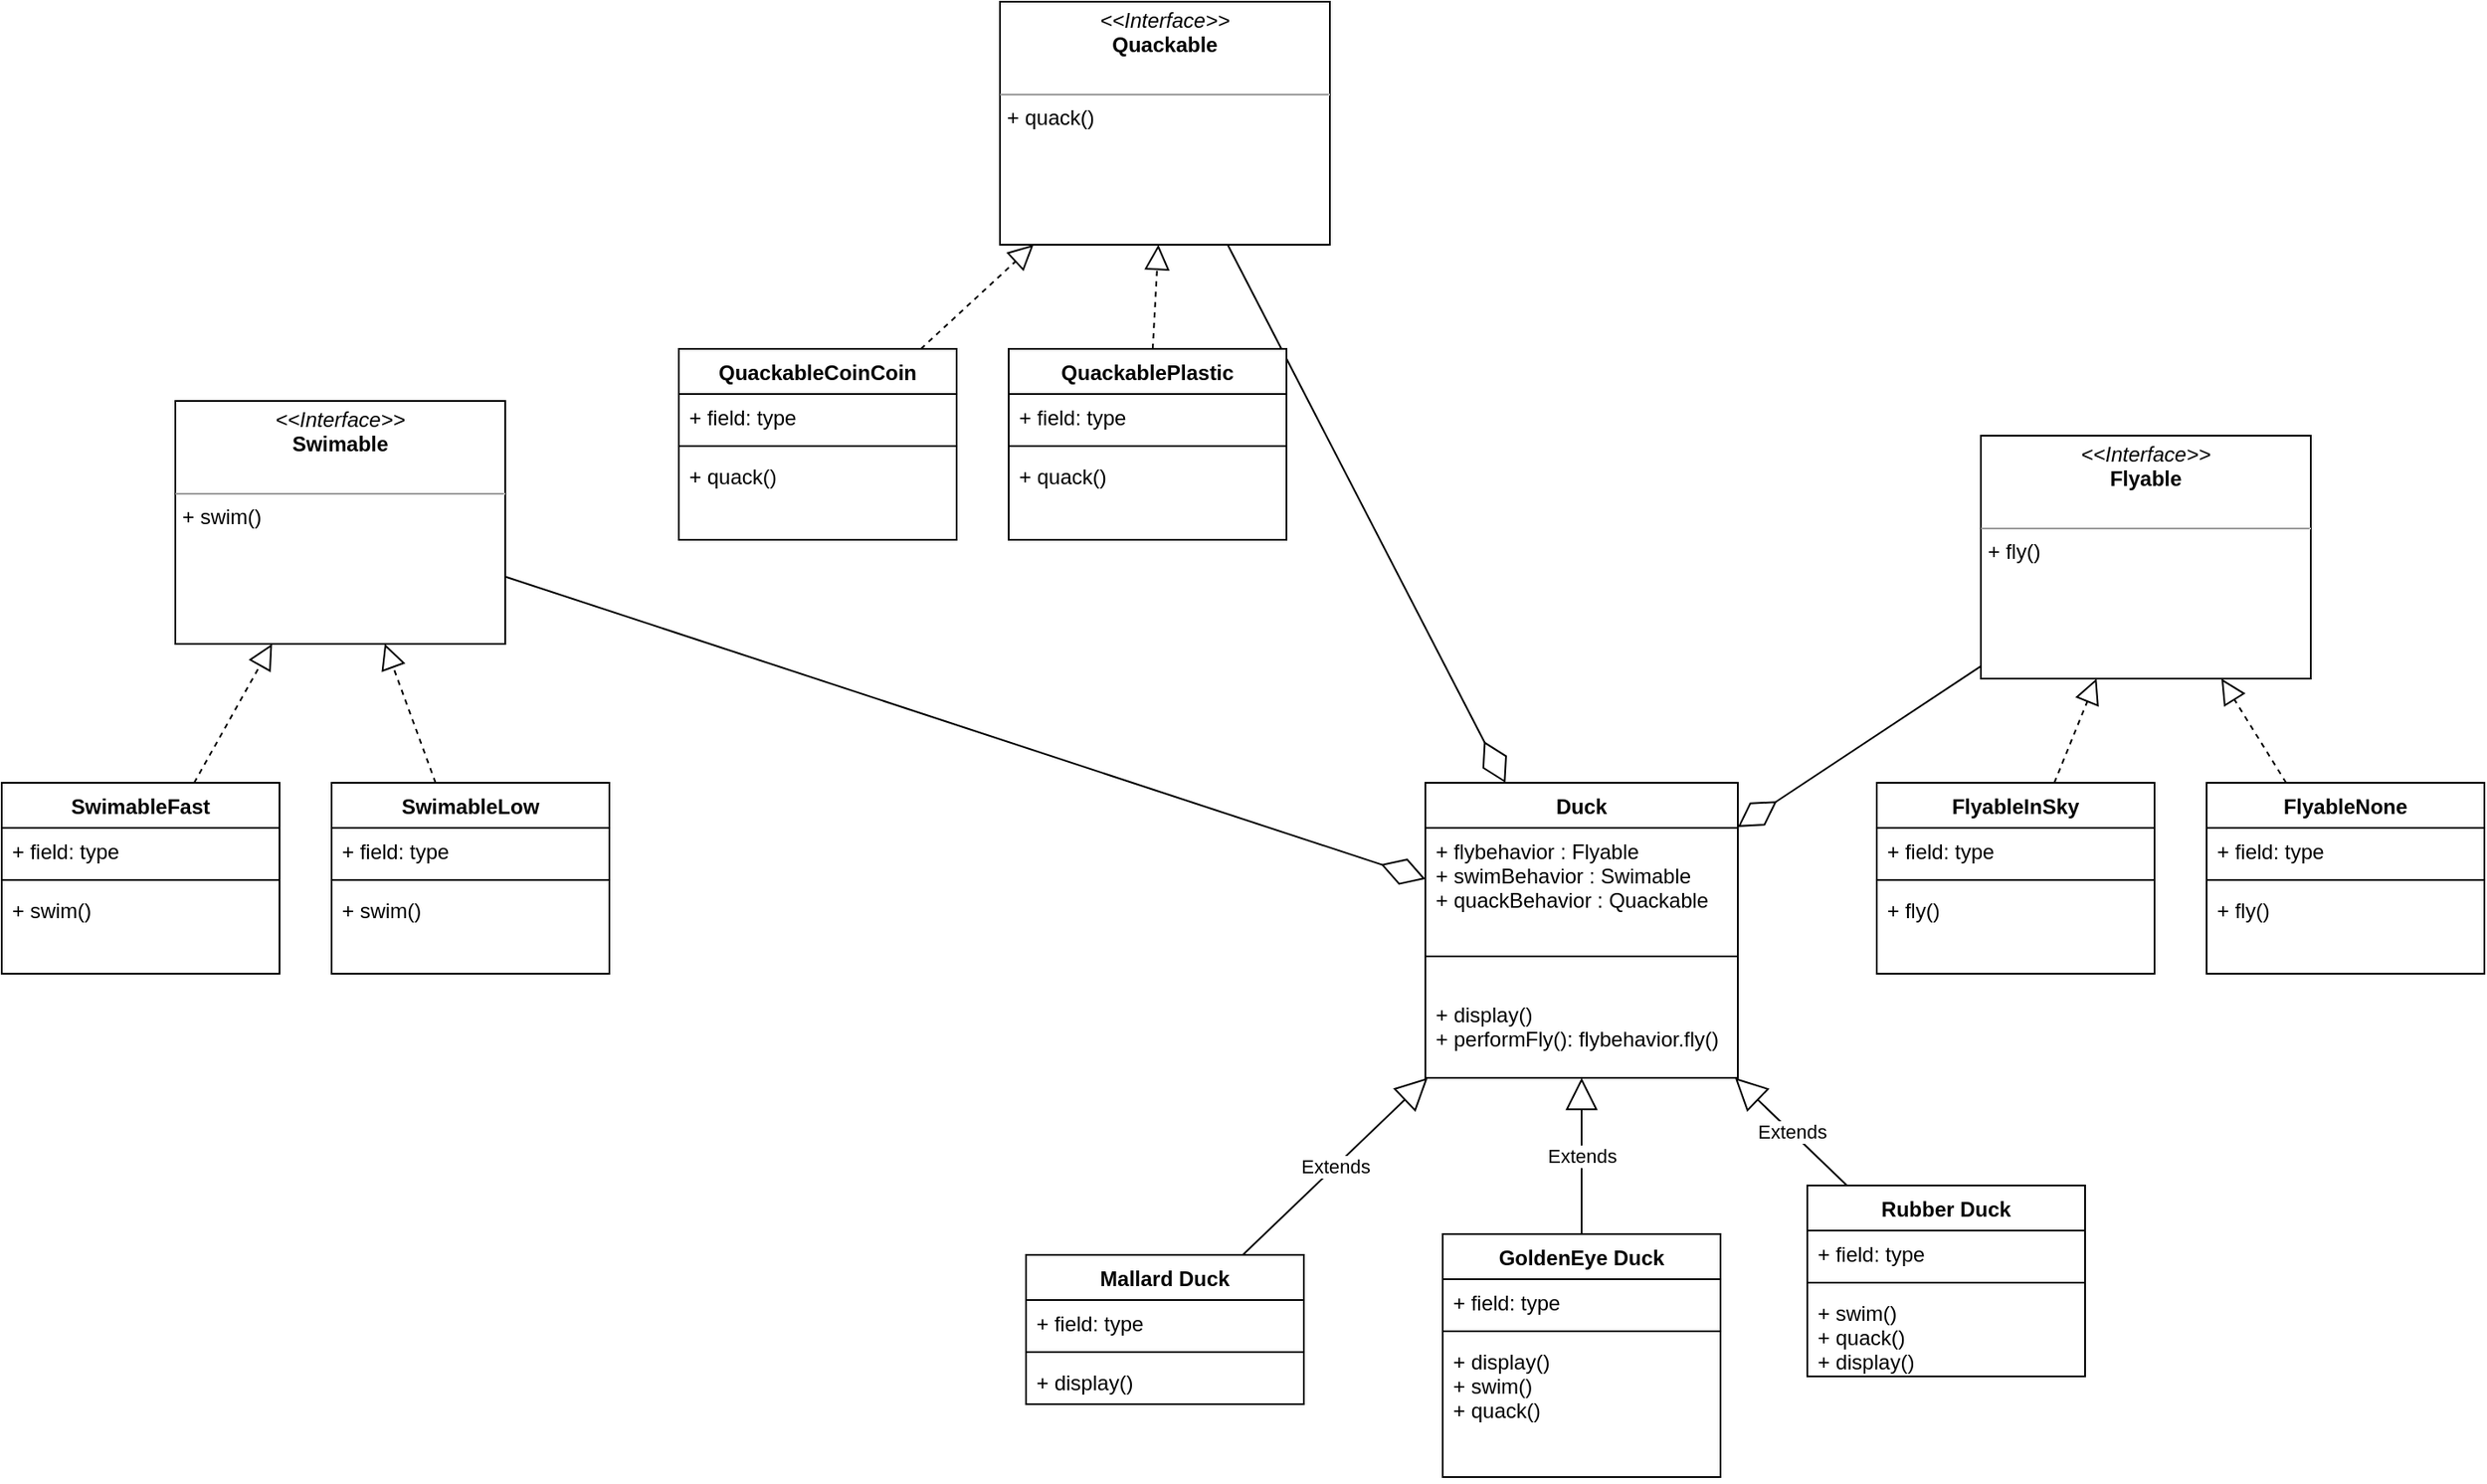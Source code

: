 <mxfile>
    <diagram id="b56FhtIz4hRtN4RqoFtY" name="Page-1">
        <mxGraphModel dx="1413" dy="1354" grid="1" gridSize="10" guides="1" tooltips="1" connect="1" arrows="1" fold="1" page="1" pageScale="1" pageWidth="850" pageHeight="1100" math="0" shadow="0">
            <root>
                <mxCell id="0"/>
                <mxCell id="1" parent="0"/>
                <mxCell id="19" value="Extends" style="endArrow=block;endSize=16;endFill=0;html=1;" parent="1" source="22" target="56" edge="1">
                    <mxGeometry width="160" relative="1" as="geometry">
                        <mxPoint x="340.789" y="210" as="sourcePoint"/>
                        <mxPoint x="364.369" y="166" as="targetPoint"/>
                    </mxGeometry>
                </mxCell>
                <mxCell id="20" value="Extends" style="endArrow=block;endSize=16;endFill=0;html=1;" parent="1" source="26" target="56" edge="1">
                    <mxGeometry width="160" relative="1" as="geometry">
                        <mxPoint x="574.259" y="210" as="sourcePoint"/>
                        <mxPoint x="443.08" y="166" as="targetPoint"/>
                    </mxGeometry>
                </mxCell>
                <mxCell id="22" value="Mallard Duck" style="swimlane;fontStyle=1;align=center;verticalAlign=top;childLayout=stackLayout;horizontal=1;startSize=26;horizontalStack=0;resizeParent=1;resizeParentMax=0;resizeLast=0;collapsible=1;marginBottom=0;" parent="1" vertex="1">
                    <mxGeometry x="130" y="272" width="160" height="86" as="geometry"/>
                </mxCell>
                <mxCell id="23" value="+ field: type" style="text;strokeColor=none;fillColor=none;align=left;verticalAlign=top;spacingLeft=4;spacingRight=4;overflow=hidden;rotatable=0;points=[[0,0.5],[1,0.5]];portConstraint=eastwest;" parent="22" vertex="1">
                    <mxGeometry y="26" width="160" height="26" as="geometry"/>
                </mxCell>
                <mxCell id="24" value="" style="line;strokeWidth=1;fillColor=none;align=left;verticalAlign=middle;spacingTop=-1;spacingLeft=3;spacingRight=3;rotatable=0;labelPosition=right;points=[];portConstraint=eastwest;strokeColor=inherit;" parent="22" vertex="1">
                    <mxGeometry y="52" width="160" height="8" as="geometry"/>
                </mxCell>
                <mxCell id="25" value="+ display()" style="text;strokeColor=none;fillColor=none;align=left;verticalAlign=top;spacingLeft=4;spacingRight=4;overflow=hidden;rotatable=0;points=[[0,0.5],[1,0.5]];portConstraint=eastwest;" parent="22" vertex="1">
                    <mxGeometry y="60" width="160" height="26" as="geometry"/>
                </mxCell>
                <mxCell id="26" value="GoldenEye Duck" style="swimlane;fontStyle=1;align=center;verticalAlign=top;childLayout=stackLayout;horizontal=1;startSize=26;horizontalStack=0;resizeParent=1;resizeParentMax=0;resizeLast=0;collapsible=1;marginBottom=0;" parent="1" vertex="1">
                    <mxGeometry x="370" y="260" width="160" height="140" as="geometry"/>
                </mxCell>
                <mxCell id="27" value="+ field: type" style="text;strokeColor=none;fillColor=none;align=left;verticalAlign=top;spacingLeft=4;spacingRight=4;overflow=hidden;rotatable=0;points=[[0,0.5],[1,0.5]];portConstraint=eastwest;" parent="26" vertex="1">
                    <mxGeometry y="26" width="160" height="26" as="geometry"/>
                </mxCell>
                <mxCell id="28" value="" style="line;strokeWidth=1;fillColor=none;align=left;verticalAlign=middle;spacingTop=-1;spacingLeft=3;spacingRight=3;rotatable=0;labelPosition=right;points=[];portConstraint=eastwest;strokeColor=inherit;" parent="26" vertex="1">
                    <mxGeometry y="52" width="160" height="8" as="geometry"/>
                </mxCell>
                <mxCell id="29" value="+ display()&#10;+ swim()&#10;+ quack()&#10;" style="text;strokeColor=none;fillColor=none;align=left;verticalAlign=top;spacingLeft=4;spacingRight=4;overflow=hidden;rotatable=0;points=[[0,0.5],[1,0.5]];portConstraint=eastwest;" parent="26" vertex="1">
                    <mxGeometry y="60" width="160" height="80" as="geometry"/>
                </mxCell>
                <mxCell id="30" value="Rubber Duck" style="swimlane;fontStyle=1;align=center;verticalAlign=top;childLayout=stackLayout;horizontal=1;startSize=26;horizontalStack=0;resizeParent=1;resizeParentMax=0;resizeLast=0;collapsible=1;marginBottom=0;" parent="1" vertex="1">
                    <mxGeometry x="580" y="232" width="160" height="110" as="geometry"/>
                </mxCell>
                <mxCell id="31" value="+ field: type" style="text;strokeColor=none;fillColor=none;align=left;verticalAlign=top;spacingLeft=4;spacingRight=4;overflow=hidden;rotatable=0;points=[[0,0.5],[1,0.5]];portConstraint=eastwest;" parent="30" vertex="1">
                    <mxGeometry y="26" width="160" height="26" as="geometry"/>
                </mxCell>
                <mxCell id="32" value="" style="line;strokeWidth=1;fillColor=none;align=left;verticalAlign=middle;spacingTop=-1;spacingLeft=3;spacingRight=3;rotatable=0;labelPosition=right;points=[];portConstraint=eastwest;strokeColor=inherit;" parent="30" vertex="1">
                    <mxGeometry y="52" width="160" height="8" as="geometry"/>
                </mxCell>
                <mxCell id="33" value="+ swim()&#10;+ quack()&#10;+ display()" style="text;strokeColor=none;fillColor=none;align=left;verticalAlign=top;spacingLeft=4;spacingRight=4;overflow=hidden;rotatable=0;points=[[0,0.5],[1,0.5]];portConstraint=eastwest;" parent="30" vertex="1">
                    <mxGeometry y="60" width="160" height="50" as="geometry"/>
                </mxCell>
                <mxCell id="34" value="Extends" style="endArrow=block;endSize=16;endFill=0;html=1;" parent="1" source="30" target="56" edge="1">
                    <mxGeometry width="160" relative="1" as="geometry">
                        <mxPoint x="479.524" y="240" as="sourcePoint"/>
                        <mxPoint x="492.579" y="166" as="targetPoint"/>
                    </mxGeometry>
                </mxCell>
                <mxCell id="35" value="&lt;p style=&quot;margin:0px;margin-top:4px;text-align:center;&quot;&gt;&lt;i&gt;&amp;lt;&amp;lt;Interface&amp;gt;&amp;gt;&lt;/i&gt;&lt;br&gt;&lt;b&gt;Flyable&lt;/b&gt;&lt;/p&gt;&lt;p style=&quot;margin:0px;margin-left:4px;&quot;&gt;&lt;br&gt;&lt;/p&gt;&lt;hr size=&quot;1&quot;&gt;&lt;p style=&quot;margin:0px;margin-left:4px;&quot;&gt;+ fly()&lt;/p&gt;" style="verticalAlign=top;align=left;overflow=fill;fontSize=12;fontFamily=Helvetica;html=1;" parent="1" vertex="1">
                    <mxGeometry x="680" y="-200" width="190" height="140" as="geometry"/>
                </mxCell>
                <mxCell id="36" value="&lt;p style=&quot;margin:0px;margin-top:4px;text-align:center;&quot;&gt;&lt;i&gt;&amp;lt;&amp;lt;Interface&amp;gt;&amp;gt;&lt;/i&gt;&lt;br&gt;&lt;b&gt;Quackable&lt;/b&gt;&lt;/p&gt;&lt;p style=&quot;margin:0px;margin-left:4px;&quot;&gt;&lt;br&gt;&lt;/p&gt;&lt;hr size=&quot;1&quot;&gt;&lt;p style=&quot;margin:0px;margin-left:4px;&quot;&gt;+ quack()&lt;/p&gt;" style="verticalAlign=top;align=left;overflow=fill;fontSize=12;fontFamily=Helvetica;html=1;" parent="1" vertex="1">
                    <mxGeometry x="115" y="-450" width="190" height="140" as="geometry"/>
                </mxCell>
                <mxCell id="37" value="&lt;p style=&quot;margin:0px;margin-top:4px;text-align:center;&quot;&gt;&lt;i&gt;&amp;lt;&amp;lt;Interface&amp;gt;&amp;gt;&lt;/i&gt;&lt;br&gt;&lt;b&gt;Swimable&lt;/b&gt;&lt;/p&gt;&lt;p style=&quot;margin:0px;margin-left:4px;&quot;&gt;&lt;br&gt;&lt;/p&gt;&lt;hr size=&quot;1&quot;&gt;&lt;p style=&quot;margin:0px;margin-left:4px;&quot;&gt;+ swim()&lt;/p&gt;" style="verticalAlign=top;align=left;overflow=fill;fontSize=12;fontFamily=Helvetica;html=1;" parent="1" vertex="1">
                    <mxGeometry x="-360" y="-220" width="190" height="140" as="geometry"/>
                </mxCell>
                <mxCell id="46" value="FlyableInSky" style="swimlane;fontStyle=1;align=center;verticalAlign=top;childLayout=stackLayout;horizontal=1;startSize=26;horizontalStack=0;resizeParent=1;resizeParentMax=0;resizeLast=0;collapsible=1;marginBottom=0;" vertex="1" parent="1">
                    <mxGeometry x="620" width="160" height="110" as="geometry"/>
                </mxCell>
                <mxCell id="47" value="+ field: type" style="text;strokeColor=none;fillColor=none;align=left;verticalAlign=top;spacingLeft=4;spacingRight=4;overflow=hidden;rotatable=0;points=[[0,0.5],[1,0.5]];portConstraint=eastwest;" vertex="1" parent="46">
                    <mxGeometry y="26" width="160" height="26" as="geometry"/>
                </mxCell>
                <mxCell id="48" value="" style="line;strokeWidth=1;fillColor=none;align=left;verticalAlign=middle;spacingTop=-1;spacingLeft=3;spacingRight=3;rotatable=0;labelPosition=right;points=[];portConstraint=eastwest;strokeColor=inherit;" vertex="1" parent="46">
                    <mxGeometry y="52" width="160" height="8" as="geometry"/>
                </mxCell>
                <mxCell id="49" value="+ fly()" style="text;strokeColor=none;fillColor=none;align=left;verticalAlign=top;spacingLeft=4;spacingRight=4;overflow=hidden;rotatable=0;points=[[0,0.5],[1,0.5]];portConstraint=eastwest;" vertex="1" parent="46">
                    <mxGeometry y="60" width="160" height="50" as="geometry"/>
                </mxCell>
                <mxCell id="50" value="FlyableNone" style="swimlane;fontStyle=1;align=center;verticalAlign=top;childLayout=stackLayout;horizontal=1;startSize=26;horizontalStack=0;resizeParent=1;resizeParentMax=0;resizeLast=0;collapsible=1;marginBottom=0;" vertex="1" parent="1">
                    <mxGeometry x="810" width="160" height="110" as="geometry"/>
                </mxCell>
                <mxCell id="51" value="+ field: type" style="text;strokeColor=none;fillColor=none;align=left;verticalAlign=top;spacingLeft=4;spacingRight=4;overflow=hidden;rotatable=0;points=[[0,0.5],[1,0.5]];portConstraint=eastwest;" vertex="1" parent="50">
                    <mxGeometry y="26" width="160" height="26" as="geometry"/>
                </mxCell>
                <mxCell id="52" value="" style="line;strokeWidth=1;fillColor=none;align=left;verticalAlign=middle;spacingTop=-1;spacingLeft=3;spacingRight=3;rotatable=0;labelPosition=right;points=[];portConstraint=eastwest;strokeColor=inherit;" vertex="1" parent="50">
                    <mxGeometry y="52" width="160" height="8" as="geometry"/>
                </mxCell>
                <mxCell id="53" value="+ fly()" style="text;strokeColor=none;fillColor=none;align=left;verticalAlign=top;spacingLeft=4;spacingRight=4;overflow=hidden;rotatable=0;points=[[0,0.5],[1,0.5]];portConstraint=eastwest;" vertex="1" parent="50">
                    <mxGeometry y="60" width="160" height="50" as="geometry"/>
                </mxCell>
                <mxCell id="54" value="" style="endArrow=block;dashed=1;endFill=0;endSize=12;html=1;" edge="1" parent="1" source="46" target="35">
                    <mxGeometry width="160" relative="1" as="geometry">
                        <mxPoint x="450" y="-30" as="sourcePoint"/>
                        <mxPoint x="610" y="-30" as="targetPoint"/>
                    </mxGeometry>
                </mxCell>
                <mxCell id="55" value="" style="endArrow=block;dashed=1;endFill=0;endSize=12;html=1;" edge="1" parent="1" source="50" target="35">
                    <mxGeometry width="160" relative="1" as="geometry">
                        <mxPoint x="732.297" y="10" as="sourcePoint"/>
                        <mxPoint x="756.622" y="-50" as="targetPoint"/>
                    </mxGeometry>
                </mxCell>
                <mxCell id="56" value="Duck" style="swimlane;fontStyle=1;align=center;verticalAlign=top;childLayout=stackLayout;horizontal=1;startSize=26;horizontalStack=0;resizeParent=1;resizeParentMax=0;resizeLast=0;collapsible=1;marginBottom=0;" vertex="1" parent="1">
                    <mxGeometry x="360" width="180" height="170" as="geometry"/>
                </mxCell>
                <mxCell id="57" value="+ flybehavior : Flyable&#10;+ swimBehavior : Swimable&#10;+ quackBehavior : Quackable" style="text;strokeColor=none;fillColor=none;align=left;verticalAlign=top;spacingLeft=4;spacingRight=4;overflow=hidden;rotatable=0;points=[[0,0.5],[1,0.5]];portConstraint=eastwest;" vertex="1" parent="56">
                    <mxGeometry y="26" width="180" height="54" as="geometry"/>
                </mxCell>
                <mxCell id="58" value="" style="line;strokeWidth=1;fillColor=none;align=left;verticalAlign=middle;spacingTop=-1;spacingLeft=3;spacingRight=3;rotatable=0;labelPosition=right;points=[];portConstraint=eastwest;strokeColor=inherit;" vertex="1" parent="56">
                    <mxGeometry y="80" width="180" height="40" as="geometry"/>
                </mxCell>
                <mxCell id="59" value="+ display()&#10;+ performFly(): flybehavior.fly()" style="text;strokeColor=none;fillColor=none;align=left;verticalAlign=top;spacingLeft=4;spacingRight=4;overflow=hidden;rotatable=0;points=[[0,0.5],[1,0.5]];portConstraint=eastwest;" vertex="1" parent="56">
                    <mxGeometry y="120" width="180" height="50" as="geometry"/>
                </mxCell>
                <mxCell id="60" value="" style="endArrow=diamondThin;endFill=0;endSize=24;html=1;" edge="1" parent="1" source="35" target="56">
                    <mxGeometry width="160" relative="1" as="geometry">
                        <mxPoint x="470" y="-110" as="sourcePoint"/>
                        <mxPoint x="630" y="-110" as="targetPoint"/>
                    </mxGeometry>
                </mxCell>
                <mxCell id="61" value="" style="endArrow=diamondThin;endFill=0;endSize=24;html=1;" edge="1" parent="1" source="36" target="56">
                    <mxGeometry width="160" relative="1" as="geometry">
                        <mxPoint x="690" y="-61.538" as="sourcePoint"/>
                        <mxPoint x="550" y="24.615" as="targetPoint"/>
                    </mxGeometry>
                </mxCell>
                <mxCell id="62" value="" style="endArrow=diamondThin;endFill=0;endSize=24;html=1;" edge="1" parent="1" source="37" target="56">
                    <mxGeometry width="160" relative="1" as="geometry">
                        <mxPoint x="303.333" y="-60" as="sourcePoint"/>
                        <mxPoint x="381.667" y="10" as="targetPoint"/>
                    </mxGeometry>
                </mxCell>
                <mxCell id="63" value="SwimableFast" style="swimlane;fontStyle=1;align=center;verticalAlign=top;childLayout=stackLayout;horizontal=1;startSize=26;horizontalStack=0;resizeParent=1;resizeParentMax=0;resizeLast=0;collapsible=1;marginBottom=0;" vertex="1" parent="1">
                    <mxGeometry x="-460" width="160" height="110" as="geometry"/>
                </mxCell>
                <mxCell id="64" value="+ field: type" style="text;strokeColor=none;fillColor=none;align=left;verticalAlign=top;spacingLeft=4;spacingRight=4;overflow=hidden;rotatable=0;points=[[0,0.5],[1,0.5]];portConstraint=eastwest;" vertex="1" parent="63">
                    <mxGeometry y="26" width="160" height="26" as="geometry"/>
                </mxCell>
                <mxCell id="65" value="" style="line;strokeWidth=1;fillColor=none;align=left;verticalAlign=middle;spacingTop=-1;spacingLeft=3;spacingRight=3;rotatable=0;labelPosition=right;points=[];portConstraint=eastwest;strokeColor=inherit;" vertex="1" parent="63">
                    <mxGeometry y="52" width="160" height="8" as="geometry"/>
                </mxCell>
                <mxCell id="66" value="+ swim()" style="text;strokeColor=none;fillColor=none;align=left;verticalAlign=top;spacingLeft=4;spacingRight=4;overflow=hidden;rotatable=0;points=[[0,0.5],[1,0.5]];portConstraint=eastwest;" vertex="1" parent="63">
                    <mxGeometry y="60" width="160" height="50" as="geometry"/>
                </mxCell>
                <mxCell id="67" value="SwimableLow" style="swimlane;fontStyle=1;align=center;verticalAlign=top;childLayout=stackLayout;horizontal=1;startSize=26;horizontalStack=0;resizeParent=1;resizeParentMax=0;resizeLast=0;collapsible=1;marginBottom=0;" vertex="1" parent="1">
                    <mxGeometry x="-270" width="160" height="110" as="geometry"/>
                </mxCell>
                <mxCell id="68" value="+ field: type" style="text;strokeColor=none;fillColor=none;align=left;verticalAlign=top;spacingLeft=4;spacingRight=4;overflow=hidden;rotatable=0;points=[[0,0.5],[1,0.5]];portConstraint=eastwest;" vertex="1" parent="67">
                    <mxGeometry y="26" width="160" height="26" as="geometry"/>
                </mxCell>
                <mxCell id="69" value="" style="line;strokeWidth=1;fillColor=none;align=left;verticalAlign=middle;spacingTop=-1;spacingLeft=3;spacingRight=3;rotatable=0;labelPosition=right;points=[];portConstraint=eastwest;strokeColor=inherit;" vertex="1" parent="67">
                    <mxGeometry y="52" width="160" height="8" as="geometry"/>
                </mxCell>
                <mxCell id="70" value="+ swim()" style="text;strokeColor=none;fillColor=none;align=left;verticalAlign=top;spacingLeft=4;spacingRight=4;overflow=hidden;rotatable=0;points=[[0,0.5],[1,0.5]];portConstraint=eastwest;" vertex="1" parent="67">
                    <mxGeometry y="60" width="160" height="50" as="geometry"/>
                </mxCell>
                <mxCell id="71" value="QuackableCoinCoin" style="swimlane;fontStyle=1;align=center;verticalAlign=top;childLayout=stackLayout;horizontal=1;startSize=26;horizontalStack=0;resizeParent=1;resizeParentMax=0;resizeLast=0;collapsible=1;marginBottom=0;" vertex="1" parent="1">
                    <mxGeometry x="-70" y="-250" width="160" height="110" as="geometry"/>
                </mxCell>
                <mxCell id="72" value="+ field: type" style="text;strokeColor=none;fillColor=none;align=left;verticalAlign=top;spacingLeft=4;spacingRight=4;overflow=hidden;rotatable=0;points=[[0,0.5],[1,0.5]];portConstraint=eastwest;" vertex="1" parent="71">
                    <mxGeometry y="26" width="160" height="26" as="geometry"/>
                </mxCell>
                <mxCell id="73" value="" style="line;strokeWidth=1;fillColor=none;align=left;verticalAlign=middle;spacingTop=-1;spacingLeft=3;spacingRight=3;rotatable=0;labelPosition=right;points=[];portConstraint=eastwest;strokeColor=inherit;" vertex="1" parent="71">
                    <mxGeometry y="52" width="160" height="8" as="geometry"/>
                </mxCell>
                <mxCell id="74" value="+ quack()" style="text;strokeColor=none;fillColor=none;align=left;verticalAlign=top;spacingLeft=4;spacingRight=4;overflow=hidden;rotatable=0;points=[[0,0.5],[1,0.5]];portConstraint=eastwest;" vertex="1" parent="71">
                    <mxGeometry y="60" width="160" height="50" as="geometry"/>
                </mxCell>
                <mxCell id="75" value="QuackablePlastic" style="swimlane;fontStyle=1;align=center;verticalAlign=top;childLayout=stackLayout;horizontal=1;startSize=26;horizontalStack=0;resizeParent=1;resizeParentMax=0;resizeLast=0;collapsible=1;marginBottom=0;" vertex="1" parent="1">
                    <mxGeometry x="120" y="-250" width="160" height="110" as="geometry"/>
                </mxCell>
                <mxCell id="76" value="+ field: type" style="text;strokeColor=none;fillColor=none;align=left;verticalAlign=top;spacingLeft=4;spacingRight=4;overflow=hidden;rotatable=0;points=[[0,0.5],[1,0.5]];portConstraint=eastwest;" vertex="1" parent="75">
                    <mxGeometry y="26" width="160" height="26" as="geometry"/>
                </mxCell>
                <mxCell id="77" value="" style="line;strokeWidth=1;fillColor=none;align=left;verticalAlign=middle;spacingTop=-1;spacingLeft=3;spacingRight=3;rotatable=0;labelPosition=right;points=[];portConstraint=eastwest;strokeColor=inherit;" vertex="1" parent="75">
                    <mxGeometry y="52" width="160" height="8" as="geometry"/>
                </mxCell>
                <mxCell id="78" value="+ quack()" style="text;strokeColor=none;fillColor=none;align=left;verticalAlign=top;spacingLeft=4;spacingRight=4;overflow=hidden;rotatable=0;points=[[0,0.5],[1,0.5]];portConstraint=eastwest;" vertex="1" parent="75">
                    <mxGeometry y="60" width="160" height="50" as="geometry"/>
                </mxCell>
                <mxCell id="79" value="" style="endArrow=block;dashed=1;endFill=0;endSize=12;html=1;" edge="1" parent="1" source="71" target="36">
                    <mxGeometry width="160" relative="1" as="geometry">
                        <mxPoint x="732.297" y="10" as="sourcePoint"/>
                        <mxPoint x="756.622" y="-50" as="targetPoint"/>
                    </mxGeometry>
                </mxCell>
                <mxCell id="80" value="" style="endArrow=block;dashed=1;endFill=0;endSize=12;html=1;" edge="1" parent="1" source="75" target="36">
                    <mxGeometry width="160" relative="1" as="geometry">
                        <mxPoint x="79.459" y="-240" as="sourcePoint"/>
                        <mxPoint x="144.324" y="-300" as="targetPoint"/>
                    </mxGeometry>
                </mxCell>
                <mxCell id="81" value="" style="endArrow=block;dashed=1;endFill=0;endSize=12;html=1;" edge="1" parent="1" source="63" target="37">
                    <mxGeometry width="160" relative="1" as="geometry">
                        <mxPoint x="79.459" y="-240" as="sourcePoint"/>
                        <mxPoint x="144.324" y="-300" as="targetPoint"/>
                    </mxGeometry>
                </mxCell>
                <mxCell id="82" value="" style="endArrow=block;dashed=1;endFill=0;endSize=12;html=1;" edge="1" parent="1" source="67" target="37">
                    <mxGeometry width="160" relative="1" as="geometry">
                        <mxPoint x="-339.146" y="10" as="sourcePoint"/>
                        <mxPoint x="-294.268" y="-70" as="targetPoint"/>
                    </mxGeometry>
                </mxCell>
            </root>
        </mxGraphModel>
    </diagram>
</mxfile>